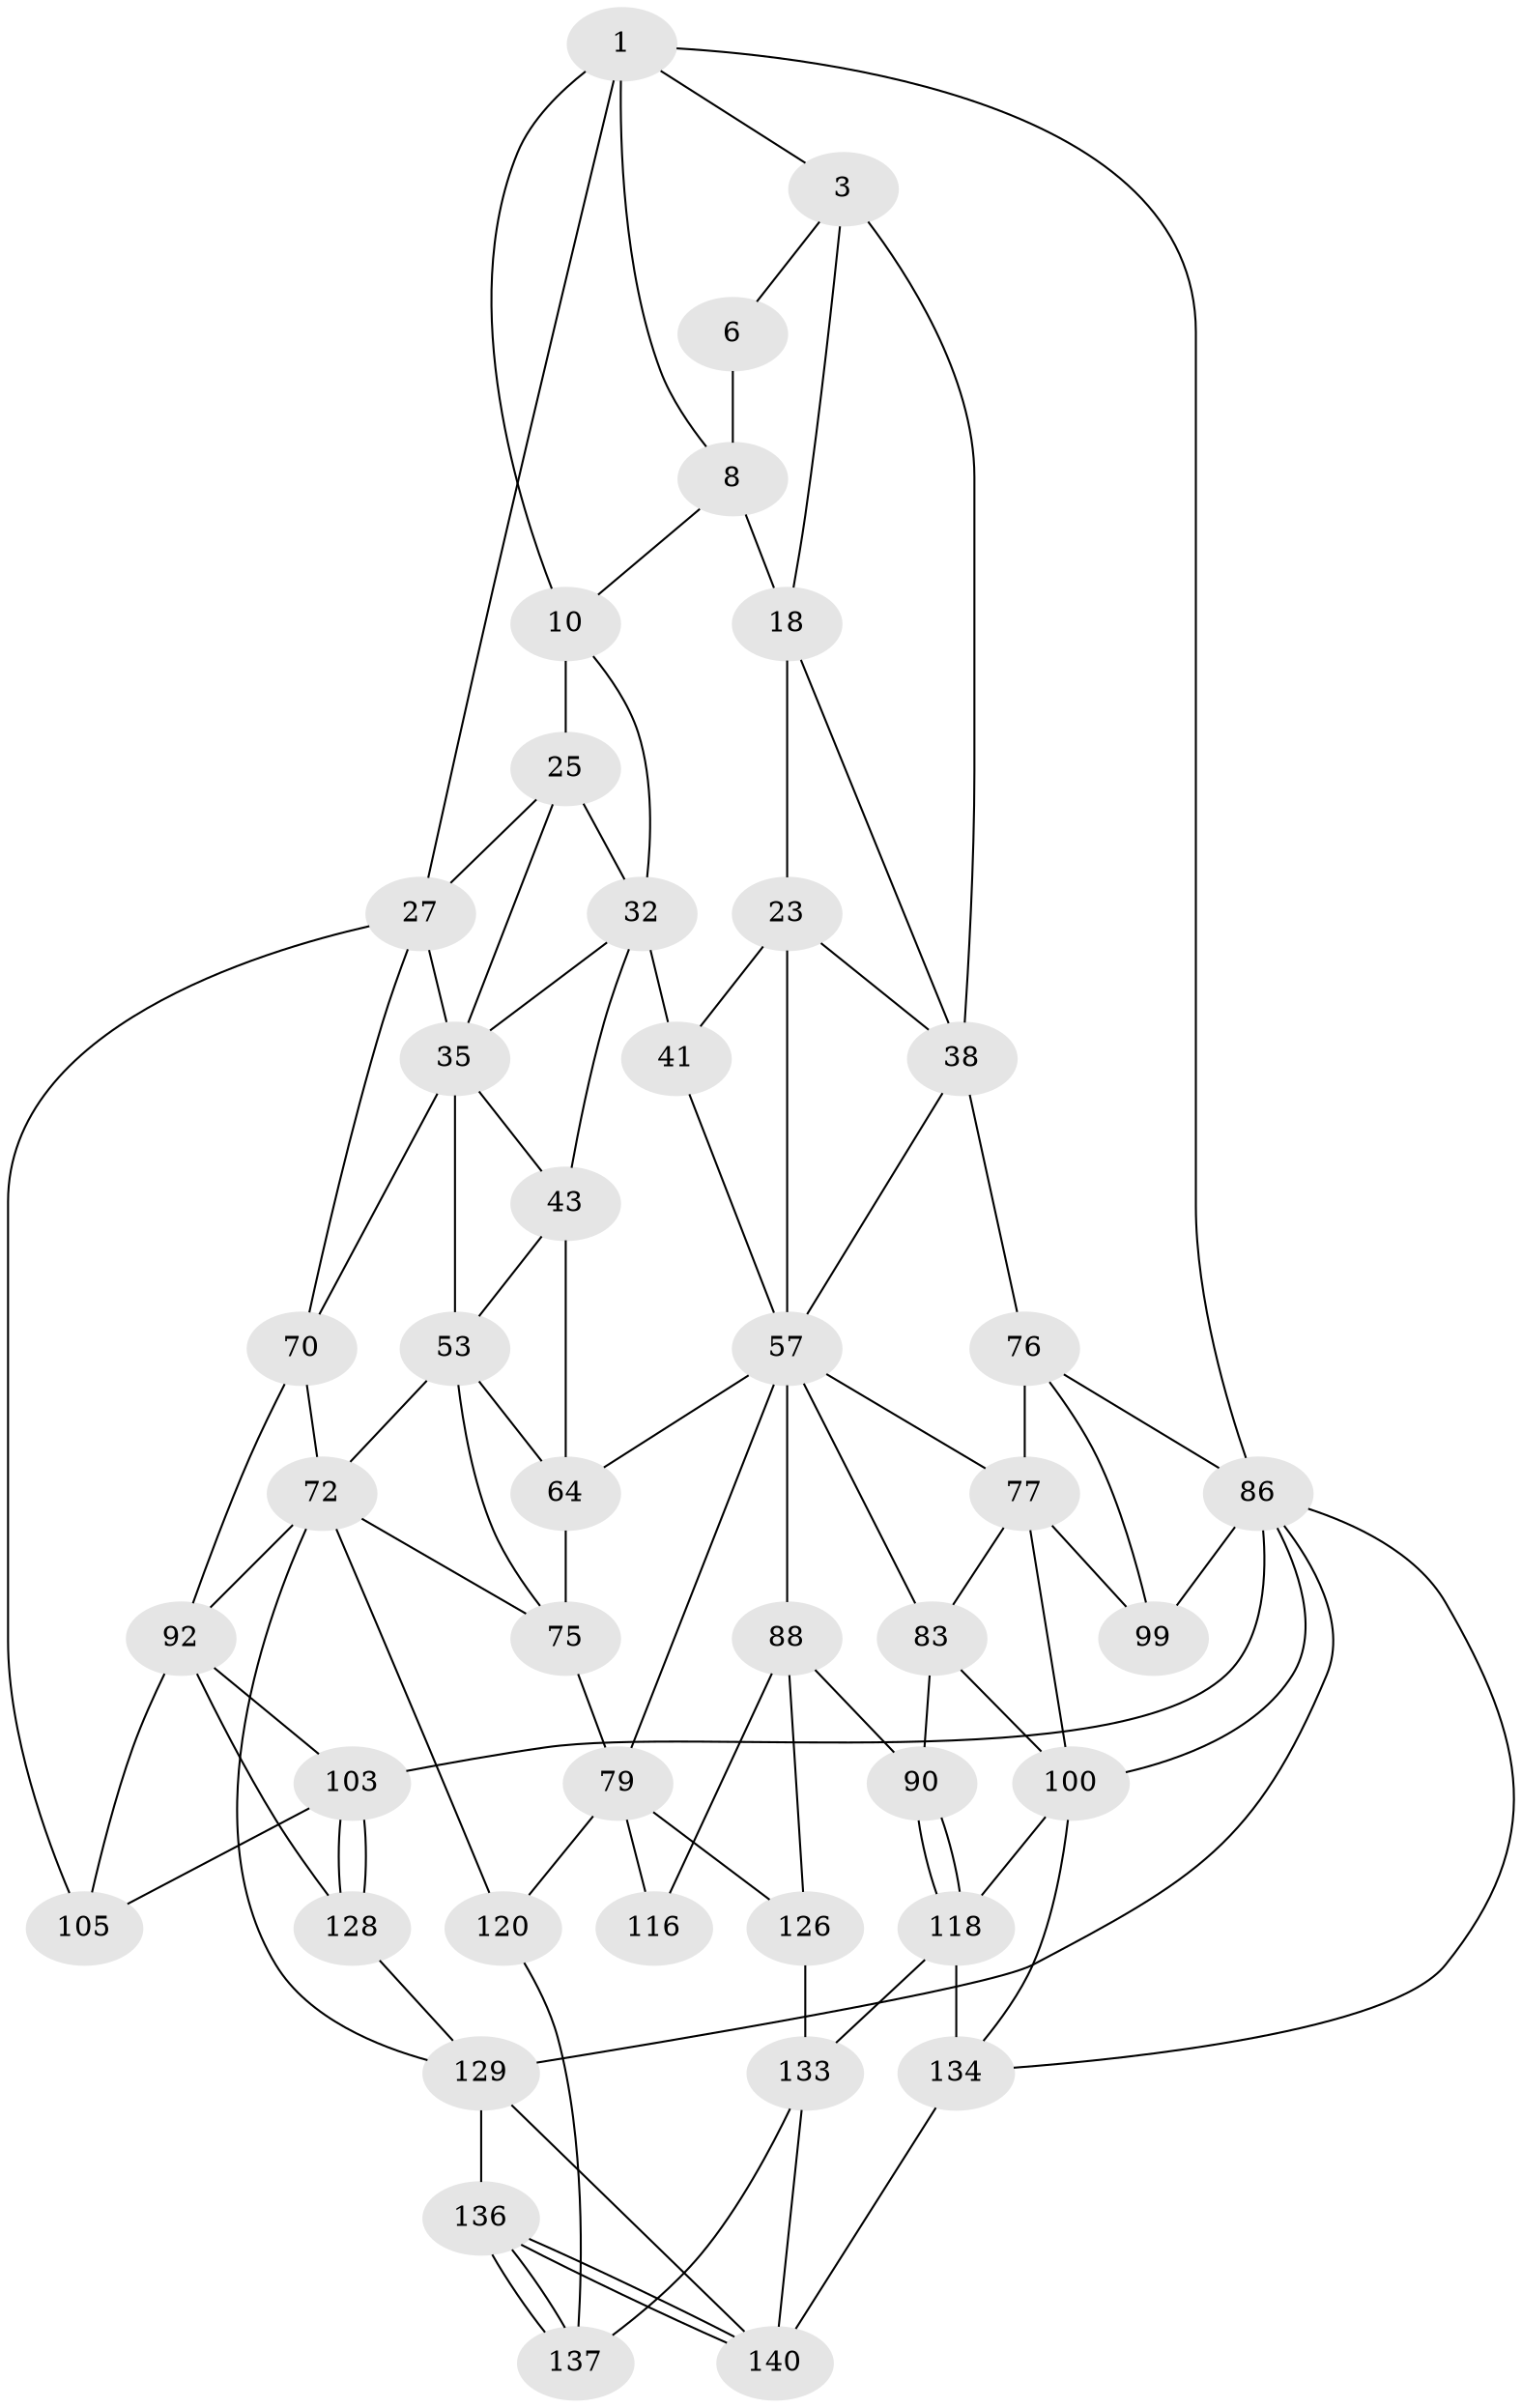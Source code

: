 // original degree distribution, {3: 0.013888888888888888, 6: 0.20833333333333334, 5: 0.5555555555555556, 4: 0.2222222222222222}
// Generated by graph-tools (version 1.1) at 2025/21/03/04/25 18:21:09]
// undirected, 43 vertices, 94 edges
graph export_dot {
graph [start="1"]
  node [color=gray90,style=filled];
  1 [pos="+0.2208978779346711+0",super="+7+2"];
  3 [pos="+0+0.14596803428437824",super="+4"];
  6 [pos="+0.2094598563703731+0"];
  8 [pos="+0.4455813930258882+0.1142931493691678",super="+9+16"];
  10 [pos="+0.47377886059291296+0",super="+11+13"];
  18 [pos="+0.22663591552787432+0.12059323035170312",super="+20+19"];
  23 [pos="+0.31936192590945345+0.28145123250266074",super="+24+42"];
  25 [pos="+0.8500189096590062+0.05715909689520712",super="+29+26"];
  27 [pos="+1+0.27140881942655354",super="+55+28"];
  32 [pos="+0.671336670679478+0.28735709556089284",super="+33+40"];
  35 [pos="+0.8740962652606478+0.2768917488588271",super="+51+36"];
  38 [pos="+0.22986908794932828+0.3553889766458503",super="+61+39"];
  41 [pos="+0.5237404997769858+0.36178555951010344",super="+48"];
  43 [pos="+0.7490487531887987+0.37739992358946456",super="+44"];
  53 [pos="+0.8528563410930361+0.42733868582628515",super="+54+69"];
  57 [pos="+0.40601243568038237+0.491805957747072",super="+66+58"];
  64 [pos="+0.7300795835694133+0.46193164340526716",super="+65"];
  70 [pos="+0.9804712798360546+0.5118463464947252",super="+71+74"];
  72 [pos="+0.8291981025489947+0.5727213159723025",super="+94"];
  75 [pos="+0.7017197538970688+0.5835228664951057",super="+97"];
  76 [pos="+0+0.49587447187084094",super="+78"];
  77 [pos="+0.12358721217897572+0.562960087120554",super="+84"];
  79 [pos="+0.5803011904477455+0.5907905102141344",super="+101+80"];
  83 [pos="+0.25215952158861965+0.5877064428127233",super="+91"];
  86 [pos="+0+0.9959780809206478",super="+87+111"];
  88 [pos="+0.38070469059884837+0.7102064810387714",super="+117+89"];
  90 [pos="+0.31226973636224514+0.7335828096557044"];
  92 [pos="+0.9481439062787874+0.6534872077497499",super="+93+112"];
  99 [pos="+0.04550135865565717+0.7014732610297925"];
  100 [pos="+0.1565577722511668+0.6480625502459163",super="+109"];
  103 [pos="+1+1",super="+104"];
  105 [pos="+1+0.7358378233207986"];
  116 [pos="+0.5442042669788338+0.7068608945600864"];
  118 [pos="+0.23213256485368366+0.825058827986112",super="+119"];
  120 [pos="+0.7405538677493811+0.794805297964815",super="+121"];
  126 [pos="+0.5409027953821847+0.8562086443718352",super="+131"];
  128 [pos="+0.9173777603811677+0.8627981786790452"];
  129 [pos="+0.8940668060637625+0.8695850481293147",super="+130+139"];
  133 [pos="+0.2590008030055028+0.8484186010179973",super="+141"];
  134 [pos="+0+1",super="+135+138"];
  136 [pos="+0.6984036014306838+0.9632323283336361"];
  137 [pos="+0.6882664201379527+0.9450343161367015"];
  140 [pos="+0.7385456969233556+1",super="+142"];
  1 -- 8;
  1 -- 10 [weight=2];
  1 -- 3;
  1 -- 27;
  1 -- 86 [weight=2];
  3 -- 6;
  3 -- 38;
  3 -- 18 [weight=2];
  6 -- 8;
  8 -- 18 [weight=2];
  8 -- 10;
  10 -- 25 [weight=2];
  10 -- 32;
  18 -- 23 [weight=2];
  18 -- 38;
  23 -- 38;
  23 -- 41;
  23 -- 57;
  25 -- 27;
  25 -- 32;
  25 -- 35;
  27 -- 35 [weight=2];
  27 -- 105;
  27 -- 70;
  32 -- 41 [weight=2];
  32 -- 43 [weight=2];
  32 -- 35;
  35 -- 53;
  35 -- 70;
  35 -- 43;
  38 -- 76 [weight=2];
  38 -- 57;
  41 -- 57;
  43 -- 53;
  43 -- 64 [weight=2];
  53 -- 64;
  53 -- 72;
  53 -- 75;
  57 -- 79 [weight=2];
  57 -- 64;
  57 -- 83;
  57 -- 88;
  57 -- 77;
  64 -- 75;
  70 -- 72;
  70 -- 92 [weight=2];
  72 -- 129;
  72 -- 75;
  72 -- 92 [weight=2];
  72 -- 120 [weight=2];
  75 -- 79;
  76 -- 99;
  76 -- 77;
  76 -- 86;
  77 -- 99;
  77 -- 83;
  77 -- 100;
  79 -- 116 [weight=2];
  79 -- 126;
  79 -- 120;
  83 -- 90;
  83 -- 100;
  86 -- 103;
  86 -- 134;
  86 -- 129;
  86 -- 99;
  86 -- 100;
  88 -- 116;
  88 -- 126 [weight=2];
  88 -- 90;
  90 -- 118;
  90 -- 118;
  92 -- 128;
  92 -- 103;
  92 -- 105;
  100 -- 134;
  100 -- 118;
  103 -- 128;
  103 -- 128;
  103 -- 105;
  118 -- 133;
  118 -- 134;
  120 -- 137;
  126 -- 133 [weight=2];
  128 -- 129;
  129 -- 136;
  129 -- 140;
  133 -- 137;
  133 -- 140;
  134 -- 140 [weight=2];
  136 -- 137;
  136 -- 137;
  136 -- 140;
  136 -- 140;
}
